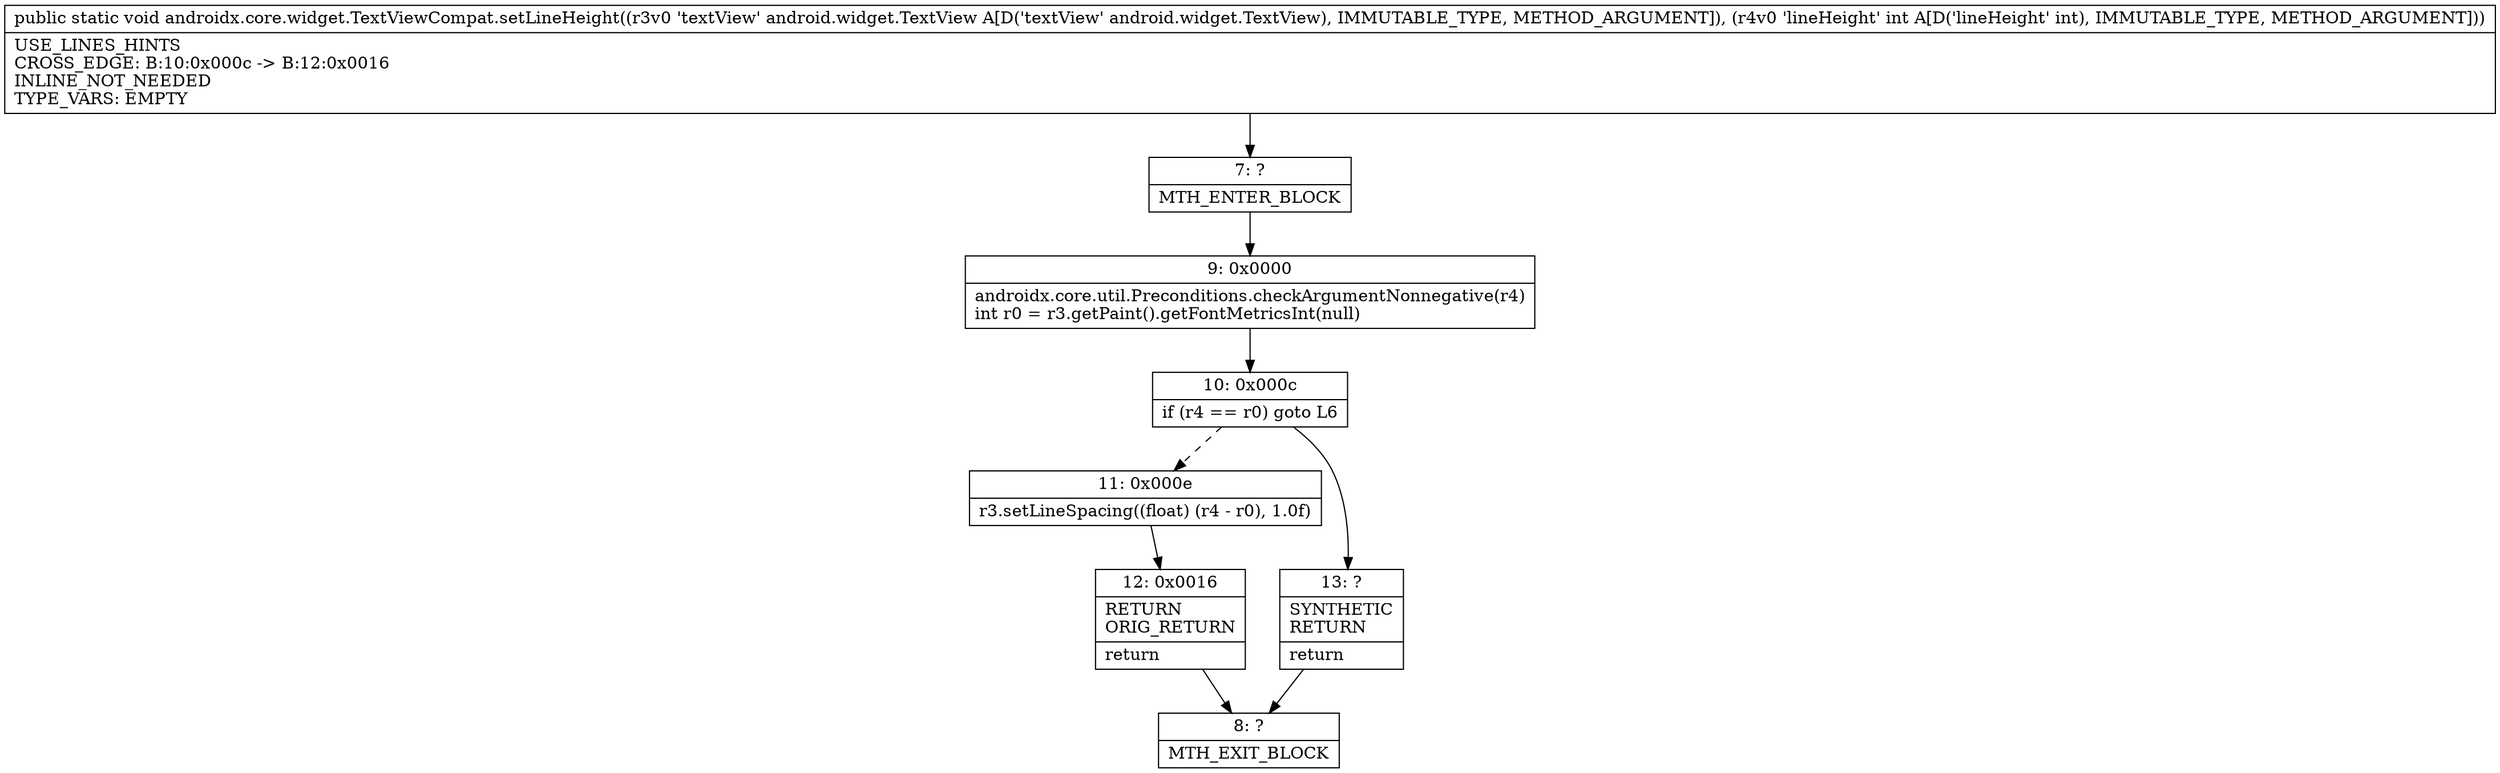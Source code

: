 digraph "CFG forandroidx.core.widget.TextViewCompat.setLineHeight(Landroid\/widget\/TextView;I)V" {
Node_7 [shape=record,label="{7\:\ ?|MTH_ENTER_BLOCK\l}"];
Node_9 [shape=record,label="{9\:\ 0x0000|androidx.core.util.Preconditions.checkArgumentNonnegative(r4)\lint r0 = r3.getPaint().getFontMetricsInt(null)\l}"];
Node_10 [shape=record,label="{10\:\ 0x000c|if (r4 == r0) goto L6\l}"];
Node_11 [shape=record,label="{11\:\ 0x000e|r3.setLineSpacing((float) (r4 \- r0), 1.0f)\l}"];
Node_12 [shape=record,label="{12\:\ 0x0016|RETURN\lORIG_RETURN\l|return\l}"];
Node_8 [shape=record,label="{8\:\ ?|MTH_EXIT_BLOCK\l}"];
Node_13 [shape=record,label="{13\:\ ?|SYNTHETIC\lRETURN\l|return\l}"];
MethodNode[shape=record,label="{public static void androidx.core.widget.TextViewCompat.setLineHeight((r3v0 'textView' android.widget.TextView A[D('textView' android.widget.TextView), IMMUTABLE_TYPE, METHOD_ARGUMENT]), (r4v0 'lineHeight' int A[D('lineHeight' int), IMMUTABLE_TYPE, METHOD_ARGUMENT]))  | USE_LINES_HINTS\lCROSS_EDGE: B:10:0x000c \-\> B:12:0x0016\lINLINE_NOT_NEEDED\lTYPE_VARS: EMPTY\l}"];
MethodNode -> Node_7;Node_7 -> Node_9;
Node_9 -> Node_10;
Node_10 -> Node_11[style=dashed];
Node_10 -> Node_13;
Node_11 -> Node_12;
Node_12 -> Node_8;
Node_13 -> Node_8;
}

